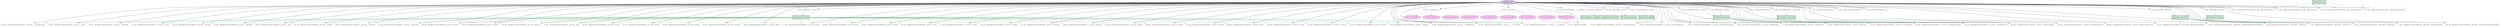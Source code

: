 digraph G{node [shape="octagon" style="filled" color="black" fontcolor="#3c0078" fillcolor="#3c00783d"] 0 [label="0 proc__1168"]
node [shape="box" style="" color="gray" fontcolor="#323232ed" fillcolor="#3232322d"] 1 [label="1 api__ntprotectvirtualmemory"]
node [shape="box" style="" color="gray" fontcolor="#323232ed" fillcolor="#3232322d"] 2 [label="2 api__ntallocatevirtualmemory"]
node [shape="box" style="" color="gray" fontcolor="#323232ed" fillcolor="#3232322d"] 3 [label="3 api__ntfreevirtualmemory"]
node [shape="box" style="" color="gray" fontcolor="#323232ed" fillcolor="#3232322d"] 4 [label="4 api__ldrloaddll__kernel32"]
node [shape="component" style="filled" color="black" fontcolor="#1a9140" fillcolor="#1a91403d"] 5 [label="5 module__kernel32"]
node [shape="box" style="" color="gray" fontcolor="#323232ed" fillcolor="#3232322d"] 6 [label="6 api__ldrgetprocedureaddress__kernel32__addatoma"]
node [shape="box" style="" color="gray" fontcolor="#323232ed" fillcolor="#3232322d"] 7 [label="7 api__ldrgetprocedureaddress__kernel32__exitprocess"]
node [shape="box" style="" color="gray" fontcolor="#323232ed" fillcolor="#3232322d"] 8 [label="8 api__ldrgetprocedureaddress__kernel32__findatoma"]
node [shape="box" style="" color="gray" fontcolor="#323232ed" fillcolor="#3232322d"] 9 [label="9 api__ldrgetprocedureaddress__kernel32__getatomnamea"]
node [shape="box" style="" color="gray" fontcolor="#323232ed" fillcolor="#3232322d"] 10 [label="10 api__ldrgetprocedureaddress__kernel32__getmodulehandlea"]
node [shape="box" style="" color="gray" fontcolor="#323232ed" fillcolor="#3232322d"] 11 [label="11 api__ldrgetprocedureaddress__kernel32__setunhandledexceptionfilter"]
node [shape="box" style="" color="gray" fontcolor="#323232ed" fillcolor="#3232322d"] 12 [label="12 api__ldrloaddll__msvcrt"]
node [shape="component" style="filled" color="black" fontcolor="#1a9140" fillcolor="#1a91403d"] 13 [label="13 module__msvcrt"]
node [shape="box" style="" color="gray" fontcolor="#323232ed" fillcolor="#3232322d"] 14 [label="14 api__ldrgetprocedureaddress__msvcrt___fdopen"]
node [shape="box" style="" color="gray" fontcolor="#323232ed" fillcolor="#3232322d"] 15 [label="15 api__ldrgetprocedureaddress__msvcrt____getmainargs"]
node [shape="box" style="" color="gray" fontcolor="#323232ed" fillcolor="#3232322d"] 16 [label="16 api__ldrgetprocedureaddress__msvcrt____p__environ"]
node [shape="box" style="" color="gray" fontcolor="#323232ed" fillcolor="#3232322d"] 17 [label="17 api__ldrgetprocedureaddress__msvcrt____p__fmode"]
node [shape="box" style="" color="gray" fontcolor="#323232ed" fillcolor="#3232322d"] 18 [label="18 api__ldrgetprocedureaddress__msvcrt____set_app_type"]
node [shape="box" style="" color="gray" fontcolor="#323232ed" fillcolor="#3232322d"] 19 [label="19 api__ldrgetprocedureaddress__msvcrt___cexit"]
node [shape="box" style="" color="gray" fontcolor="#323232ed" fillcolor="#3232322d"] 20 [label="20 api__ldrgetprocedureaddress__msvcrt___controlfp"]
node [shape="box" style="" color="gray" fontcolor="#323232ed" fillcolor="#3232322d"] 21 [label="21 api__ldrgetprocedureaddress__msvcrt___errno"]
node [shape="box" style="" color="gray" fontcolor="#323232ed" fillcolor="#3232322d"] 22 [label="22 api__ldrgetprocedureaddress__msvcrt___fmode"]
node [shape="box" style="" color="gray" fontcolor="#323232ed" fillcolor="#3232322d"] 23 [label="23 api__ldrgetprocedureaddress__msvcrt___fpreset"]
node [shape="box" style="" color="gray" fontcolor="#323232ed" fillcolor="#3232322d"] 24 [label="24 api__ldrgetprocedureaddress__msvcrt___iob"]
node [shape="box" style="" color="gray" fontcolor="#323232ed" fillcolor="#3232322d"] 25 [label="25 api__ldrgetprocedureaddress__msvcrt___onexit"]
node [shape="box" style="" color="gray" fontcolor="#323232ed" fillcolor="#3232322d"] 26 [label="26 api__ldrgetprocedureaddress__msvcrt___setmode"]
node [shape="box" style="" color="gray" fontcolor="#323232ed" fillcolor="#3232322d"] 27 [label="27 api__ldrgetprocedureaddress__msvcrt___vsnprintf"]
node [shape="box" style="" color="gray" fontcolor="#323232ed" fillcolor="#3232322d"] 28 [label="28 api__ldrgetprocedureaddress__msvcrt__abort"]
node [shape="box" style="" color="gray" fontcolor="#323232ed" fillcolor="#3232322d"] 29 [label="29 api__ldrgetprocedureaddress__msvcrt__atexit"]
node [shape="box" style="" color="gray" fontcolor="#323232ed" fillcolor="#3232322d"] 30 [label="30 api__ldrgetprocedureaddress__msvcrt__clearerr"]
node [shape="box" style="" color="gray" fontcolor="#323232ed" fillcolor="#3232322d"] 31 [label="31 api__ldrgetprocedureaddress__msvcrt__exit"]
node [shape="box" style="" color="gray" fontcolor="#323232ed" fillcolor="#3232322d"] 32 [label="32 api__ldrgetprocedureaddress__msvcrt__fclose"]
node [shape="box" style="" color="gray" fontcolor="#323232ed" fillcolor="#3232322d"] 33 [label="33 api__ldrgetprocedureaddress__msvcrt__fflush"]
node [shape="box" style="" color="gray" fontcolor="#323232ed" fillcolor="#3232322d"] 34 [label="34 api__ldrgetprocedureaddress__msvcrt__fopen"]
node [shape="box" style="" color="gray" fontcolor="#323232ed" fillcolor="#3232322d"] 35 [label="35 api__ldrgetprocedureaddress__msvcrt__fprintf"]
node [shape="box" style="" color="gray" fontcolor="#323232ed" fillcolor="#3232322d"] 36 [label="36 api__ldrgetprocedureaddress__msvcrt__fputc"]
node [shape="box" style="" color="gray" fontcolor="#323232ed" fillcolor="#3232322d"] 37 [label="37 api__ldrgetprocedureaddress__msvcrt__fread"]
node [shape="box" style="" color="gray" fontcolor="#323232ed" fillcolor="#3232322d"] 38 [label="38 api__ldrgetprocedureaddress__msvcrt__free"]
node [shape="box" style="" color="gray" fontcolor="#323232ed" fillcolor="#3232322d"] 39 [label="39 api__ldrgetprocedureaddress__msvcrt__fseek"]
node [shape="box" style="" color="gray" fontcolor="#323232ed" fillcolor="#3232322d"] 40 [label="40 api__ldrgetprocedureaddress__msvcrt__ftell"]
node [shape="box" style="" color="gray" fontcolor="#323232ed" fillcolor="#3232322d"] 41 [label="41 api__ldrgetprocedureaddress__msvcrt__fwrite"]
node [shape="box" style="" color="gray" fontcolor="#323232ed" fillcolor="#3232322d"] 42 [label="42 api__ldrgetprocedureaddress__msvcrt__malloc"]
node [shape="box" style="" color="gray" fontcolor="#323232ed" fillcolor="#3232322d"] 43 [label="43 api__ldrgetprocedureaddress__msvcrt__memcpy"]
node [shape="box" style="" color="gray" fontcolor="#323232ed" fillcolor="#3232322d"] 44 [label="44 api__ldrgetprocedureaddress__msvcrt__memset"]
node [shape="box" style="" color="gray" fontcolor="#323232ed" fillcolor="#3232322d"] 45 [label="45 api__ldrgetprocedureaddress__msvcrt__realloc"]
node [shape="box" style="" color="gray" fontcolor="#323232ed" fillcolor="#3232322d"] 46 [label="46 api__ldrgetprocedureaddress__msvcrt__signal"]
node [shape="box" style="" color="gray" fontcolor="#323232ed" fillcolor="#3232322d"] 47 [label="47 api__ldrgetprocedureaddress__msvcrt__sprintf"]
node [shape="box" style="" color="gray" fontcolor="#323232ed" fillcolor="#3232322d"] 48 [label="48 api__ldrgetprocedureaddress__msvcrt__strcat"]
node [shape="box" style="" color="gray" fontcolor="#323232ed" fillcolor="#3232322d"] 49 [label="49 api__ldrgetprocedureaddress__msvcrt__strcpy"]
node [shape="box" style="" color="gray" fontcolor="#323232ed" fillcolor="#3232322d"] 50 [label="50 api__ldrgetprocedureaddress__msvcrt__strerror"]
node [shape="box" style="" color="gray" fontcolor="#323232ed" fillcolor="#3232322d"] 51 [label="51 api__ldrgetprocedureaddress__msvcrt__strlen"]
node [shape="box" style="" color="gray" fontcolor="#323232ed" fillcolor="#3232322d"] 52 [label="52 api__ntopenkey"]
node [shape="oval" style="filled" color="black" fontcolor="#d923ca" fillcolor="#d923ca3d"] 53 [label="53 0x00000040"]
node [shape="box" style="" color="gray" fontcolor="#323232ed" fillcolor="#3232322d"] 54 [label="54 api__ntqueryvaluekey"]
node [shape="oval" style="filled" color="black" fontcolor="#d923ca" fillcolor="#d923ca3d"] 55 [label="55 0x00000044"]
node [shape="box" style="" color="gray" fontcolor="#323232ed" fillcolor="#3232322d"] 56 [label="56 api__ntopenkeyex"]
node [shape="oval" style="filled" color="black" fontcolor="#d923ca" fillcolor="#d923ca3d"] 57 [label="57 0x00000000"]
node [shape="box" style="" color="gray" fontcolor="#323232ed" fillcolor="#3232322d"] 58 [label="58 api__ldrgetdllhandle__c:__windows__system32__imm32.dll"]
node [shape="component" style="filled" color="black" fontcolor="#1a9140" fillcolor="#1a91403d"] 59 [label="59 module__c:__windows__system32__imm32.dll"]
node [shape="box" style="" color="gray" fontcolor="#323232ed" fillcolor="#3232322d"] 60 [label="60 api__ldrloaddll__imm32"]
node [shape="component" style="filled" color="black" fontcolor="#1a9140" fillcolor="#1a91403d"] 61 [label="61 module__imm32"]
node [shape="oval" style="filled" color="black" fontcolor="#d923ca" fillcolor="#d923ca3d"] 62 [label="62 0x00000050"]
node [shape="box" style="" color="gray" fontcolor="#323232ed" fillcolor="#3232322d"] 63 [label="63 api__ldrgetdllhandle__lpk.dll"]
node [shape="component" style="filled" color="black" fontcolor="#1a9140" fillcolor="#1a91403d"] 64 [label="64 module__lpk.dll"]
node [shape="box" style="" color="gray" fontcolor="#323232ed" fillcolor="#3232322d"] 65 [label="65 api__ldrgetprocedureaddress__lpk__lpktabbedtextout"]
node [shape="component" style="filled" color="black" fontcolor="#1a9140" fillcolor="#1a91403d"] 66 [label="66 module__lpk"]
node [shape="box" style="" color="gray" fontcolor="#323232ed" fillcolor="#3232322d"] 67 [label="67 api__ldrgetprocedureaddress__lpk__lpkpsmtextout"]
node [shape="box" style="" color="gray" fontcolor="#323232ed" fillcolor="#3232322d"] 68 [label="68 api__ldrgetprocedureaddress__lpk__lpkdrawtextex"]
node [shape="box" style="" color="gray" fontcolor="#323232ed" fillcolor="#3232322d"] 69 [label="69 api__ldrgetprocedureaddress__lpk__lpkeditcontrol"]
node [shape="oval" style="filled" color="black" fontcolor="#d923ca" fillcolor="#d923ca3d"] 70 [label="70 0x00000060"]
node [shape="box" style="" color="gray" fontcolor="#323232ed" fillcolor="#3232322d"] 71 [label="71 api__ldrloaddll__user32"]
node [shape="component" style="filled" color="black" fontcolor="#1a9140" fillcolor="#1a91403d"] 72 [label="72 module__user32"]
node [shape="box" style="" color="gray" fontcolor="#323232ed" fillcolor="#3232322d"] 73 [label="73 api__ldrgetprocedureaddress__user32__createwindowexa"]
node [shape="box" style="" color="gray" fontcolor="#323232ed" fillcolor="#3232322d"] 74 [label="74 api__ldrgetprocedureaddress__user32__defwindowproca"]
node [shape="box" style="" color="gray" fontcolor="#323232ed" fillcolor="#3232322d"] 75 [label="75 api__ldrgetprocedureaddress__user32__dispatchmessagea"]
node [shape="box" style="" color="gray" fontcolor="#323232ed" fillcolor="#3232322d"] 76 [label="76 api__ldrgetprocedureaddress__user32__getmessagea"]
node [shape="box" style="" color="gray" fontcolor="#323232ed" fillcolor="#3232322d"] 77 [label="77 api__ldrgetprocedureaddress__user32__loadcursora"]
node [shape="box" style="" color="gray" fontcolor="#323232ed" fillcolor="#3232322d"] 78 [label="78 api__ldrgetprocedureaddress__user32__loadicona"]
node [shape="box" style="" color="gray" fontcolor="#323232ed" fillcolor="#3232322d"] 79 [label="79 api__ldrgetprocedureaddress__user32__messageboxa"]
node [shape="box" style="" color="gray" fontcolor="#323232ed" fillcolor="#3232322d"] 80 [label="80 api__ldrgetprocedureaddress__user32__postquitmessage"]
node [shape="box" style="" color="gray" fontcolor="#323232ed" fillcolor="#3232322d"] 81 [label="81 api__ldrgetprocedureaddress__user32__registerclassa"]
node [shape="box" style="" color="gray" fontcolor="#323232ed" fillcolor="#3232322d"] 82 [label="82 api__ldrgetprocedureaddress__user32__sendmessagea"]
node [shape="box" style="" color="gray" fontcolor="#323232ed" fillcolor="#3232322d"] 83 [label="83 api__ldrgetprocedureaddress__user32__translatemessage"]
node [shape="box" style="" color="gray" fontcolor="#323232ed" fillcolor="#3232322d"] 84 [label="84 api__ldrgetdllhandle__user32"]
node [shape="box" style="" color="gray" fontcolor="#323232ed" fillcolor="#3232322d"] 85 [label="85 api__ntmapviewofsection"]
node [shape="box" style="" color="gray" fontcolor="#323232ed" fillcolor="#3232322d"] 86 [label="86 api__ldrgetdllhandle__user32.dll"]
node [shape="component" style="filled" color="black" fontcolor="#1a9140" fillcolor="#1a91403d"] 87 [label="87 module__user32.dll"]
node [shape="box" style="" color="gray" fontcolor="#323232ed" fillcolor="#3232322d"] 88 [label="88 api__ldrgetprocedureaddress__user32__isprocessdpiaware"]
node [shape="oval" style="filled" color="black" fontcolor="#d923ca" fillcolor="#d923ca3d"] 89 [label="89 0x00000074"]
node [shape="box" style="" color="gray" fontcolor="#323232ed" fillcolor="#3232322d"] 90 [label="90 api__ldrloaddll__dwmapi"]
node [shape="component" style="filled" color="black" fontcolor="#1a9140" fillcolor="#1a91403d"] 91 [label="91 module__dwmapi"]
node [shape="box" style="" color="gray" fontcolor="#323232ed" fillcolor="#3232322d"] 92 [label="92 api__ldrgetprocedureaddress__dwmapi__dwmiscompositionenabled"]
node [shape="oval" style="filled" color="black" fontcolor="#d923ca" fillcolor="#d923ca3d"] 93 [label="93 0x00000078"]
node [shape="oval" style="filled" color="black" fontcolor="#d923ca" fillcolor="#d923ca3d"] 94 [label="94 0x0000007c"]
node [shape="oval" style="filled" color="black" fontcolor="#d923ca" fillcolor="#d923ca3d"] 95 [label="95 0x00000080"]1 -> 0 [color="#3c007888"]
0 -> 1 [color="#323232ff"]
2 -> 0 [color="#3c007888"]
0 -> 2 [color="#323232ff"]
3 -> 0 [color="#3c007888"]
0 -> 3 [color="#323232ff"]
4 -> 5 [color="#1a914088"]
0 -> 4 [color="#323232ff"]
5 -> 6 [color="#1a914088"]
0 -> 6 [color="#323232ff"]
5 -> 7 [color="#1a914088"]
0 -> 7 [color="#323232ff"]
5 -> 8 [color="#1a914088"]
0 -> 8 [color="#323232ff"]
5 -> 9 [color="#1a914088"]
0 -> 9 [color="#323232ff"]
5 -> 10 [color="#1a914088"]
0 -> 10 [color="#323232ff"]
5 -> 11 [color="#1a914088"]
0 -> 11 [color="#323232ff"]
12 -> 13 [color="#1a914088"]
0 -> 12 [color="#323232ff"]
13 -> 14 [color="#1a914088"]
0 -> 14 [color="#323232ff"]
13 -> 15 [color="#1a914088"]
0 -> 15 [color="#323232ff"]
13 -> 16 [color="#1a914088"]
0 -> 16 [color="#323232ff"]
13 -> 17 [color="#1a914088"]
0 -> 17 [color="#323232ff"]
13 -> 18 [color="#1a914088"]
0 -> 18 [color="#323232ff"]
13 -> 19 [color="#1a914088"]
0 -> 19 [color="#323232ff"]
13 -> 20 [color="#1a914088"]
0 -> 20 [color="#323232ff"]
13 -> 21 [color="#1a914088"]
0 -> 21 [color="#323232ff"]
13 -> 22 [color="#1a914088"]
0 -> 22 [color="#323232ff"]
13 -> 23 [color="#1a914088"]
0 -> 23 [color="#323232ff"]
13 -> 24 [color="#1a914088"]
0 -> 24 [color="#323232ff"]
13 -> 25 [color="#1a914088"]
0 -> 25 [color="#323232ff"]
13 -> 26 [color="#1a914088"]
0 -> 26 [color="#323232ff"]
13 -> 27 [color="#1a914088"]
0 -> 27 [color="#323232ff"]
13 -> 28 [color="#1a914088"]
0 -> 28 [color="#323232ff"]
13 -> 29 [color="#1a914088"]
0 -> 29 [color="#323232ff"]
13 -> 30 [color="#1a914088"]
0 -> 30 [color="#323232ff"]
13 -> 31 [color="#1a914088"]
0 -> 31 [color="#323232ff"]
13 -> 32 [color="#1a914088"]
0 -> 32 [color="#323232ff"]
13 -> 33 [color="#1a914088"]
0 -> 33 [color="#323232ff"]
13 -> 34 [color="#1a914088"]
0 -> 34 [color="#323232ff"]
13 -> 35 [color="#1a914088"]
0 -> 35 [color="#323232ff"]
13 -> 36 [color="#1a914088"]
0 -> 36 [color="#323232ff"]
13 -> 37 [color="#1a914088"]
0 -> 37 [color="#323232ff"]
13 -> 38 [color="#1a914088"]
0 -> 38 [color="#323232ff"]
13 -> 39 [color="#1a914088"]
0 -> 39 [color="#323232ff"]
13 -> 40 [color="#1a914088"]
0 -> 40 [color="#323232ff"]
13 -> 41 [color="#1a914088"]
0 -> 41 [color="#323232ff"]
13 -> 42 [color="#1a914088"]
0 -> 42 [color="#323232ff"]
13 -> 43 [color="#1a914088"]
0 -> 43 [color="#323232ff"]
13 -> 44 [color="#1a914088"]
0 -> 44 [color="#323232ff"]
13 -> 45 [color="#1a914088"]
0 -> 45 [color="#323232ff"]
13 -> 46 [color="#1a914088"]
0 -> 46 [color="#323232ff"]
13 -> 47 [color="#1a914088"]
0 -> 47 [color="#323232ff"]
13 -> 48 [color="#1a914088"]
0 -> 48 [color="#323232ff"]
13 -> 49 [color="#1a914088"]
0 -> 49 [color="#323232ff"]
13 -> 50 [color="#1a914088"]
0 -> 50 [color="#323232ff"]
13 -> 51 [color="#1a914088"]
0 -> 51 [color="#323232ff"]
52 -> 53 [color="#d923ca88"]
0 -> 52 [color="#323232ff"]
53 -> 54 [color="#d923ca88"]
0 -> 54 [color="#323232ff"]
52 -> 55 [color="#d923ca88"]
56 -> 57 [color="#d923ca88"]
0 -> 56 [color="#323232ff"]
58 -> 59 [color="#1a914088"]
0 -> 58 [color="#323232ff"]
60 -> 61 [color="#1a914088"]
0 -> 60 [color="#323232ff"]
52 -> 62 [color="#d923ca88"]
63 -> 64 [color="#1a914088"]
0 -> 63 [color="#323232ff"]
66 -> 65 [color="#1a914088"]
0 -> 65 [color="#323232ff"]
66 -> 67 [color="#1a914088"]
0 -> 67 [color="#323232ff"]
66 -> 68 [color="#1a914088"]
0 -> 68 [color="#323232ff"]
66 -> 69 [color="#1a914088"]
0 -> 69 [color="#323232ff"]
56 -> 70 [color="#d923ca88"]
70 -> 54 [color="#d923ca88"]
71 -> 72 [color="#1a914088"]
0 -> 71 [color="#323232ff"]
72 -> 73 [color="#1a914088"]
0 -> 73 [color="#323232ff"]
72 -> 74 [color="#1a914088"]
0 -> 74 [color="#323232ff"]
72 -> 75 [color="#1a914088"]
0 -> 75 [color="#323232ff"]
72 -> 76 [color="#1a914088"]
0 -> 76 [color="#323232ff"]
72 -> 77 [color="#1a914088"]
0 -> 77 [color="#323232ff"]
72 -> 78 [color="#1a914088"]
0 -> 78 [color="#323232ff"]
72 -> 79 [color="#1a914088"]
0 -> 79 [color="#323232ff"]
72 -> 80 [color="#1a914088"]
0 -> 80 [color="#323232ff"]
72 -> 81 [color="#1a914088"]
0 -> 81 [color="#323232ff"]
72 -> 82 [color="#1a914088"]
0 -> 82 [color="#323232ff"]
72 -> 83 [color="#1a914088"]
0 -> 83 [color="#323232ff"]
84 -> 72 [color="#1a914088"]
0 -> 84 [color="#323232ff"]
85 -> 0 [color="#3c007888"]
0 -> 85 [color="#323232ff"]
86 -> 87 [color="#1a914088"]
0 -> 86 [color="#323232ff"]
72 -> 88 [color="#1a914088"]
0 -> 88 [color="#323232ff"]
52 -> 89 [color="#d923ca88"]
89 -> 54 [color="#d923ca88"]
90 -> 91 [color="#1a914088"]
0 -> 90 [color="#323232ff"]
91 -> 92 [color="#1a914088"]
0 -> 92 [color="#323232ff"]
52 -> 93 [color="#d923ca88"]
52 -> 94 [color="#d923ca88"]
52 -> 95 [color="#d923ca88"]
93 -> 54 [color="#d923ca88"]
}
